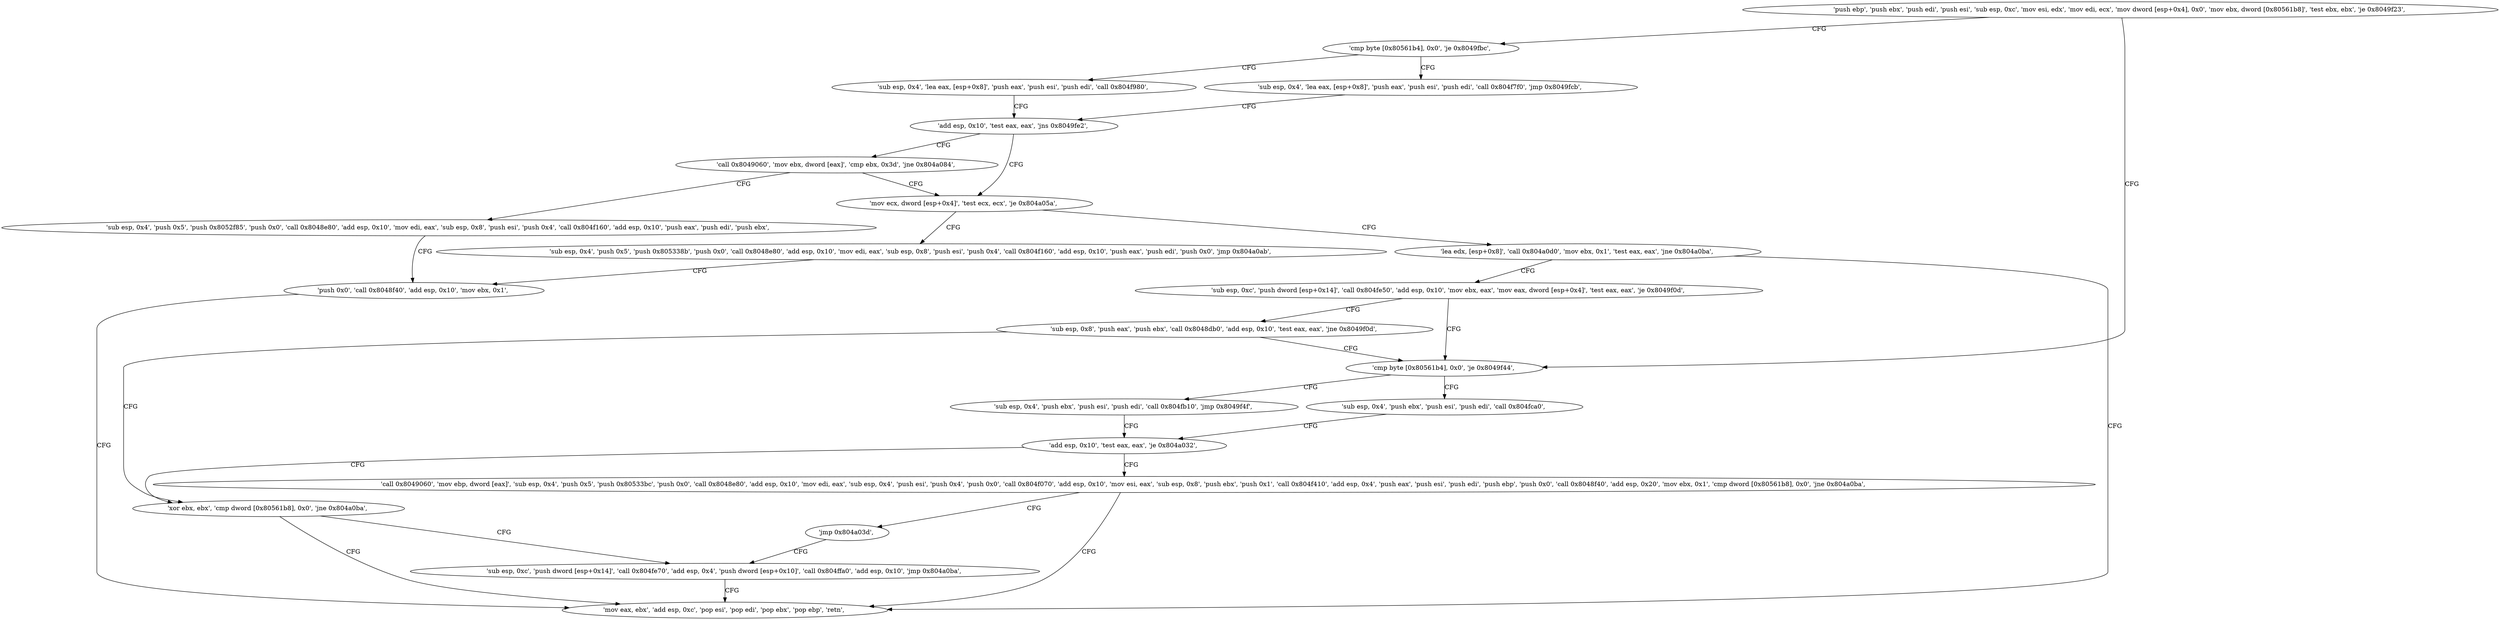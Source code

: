 digraph "func" {
"134520560" [label = "'push ebp', 'push ebx', 'push edi', 'push esi', 'sub esp, 0xc', 'mov esi, edx', 'mov edi, ecx', 'mov dword [esp+0x4], 0x0', 'mov ebx, dword [0x80561b8]', 'test ebx, ebx', 'je 0x8049f23', " ]
"134520611" [label = "'cmp byte [0x80561b4], 0x0', 'je 0x8049fbc', " ]
"134520589" [label = "'cmp byte [0x80561b4], 0x0', 'je 0x8049f44', " ]
"134520764" [label = "'sub esp, 0x4', 'lea eax, [esp+0x8]', 'push eax', 'push esi', 'push edi', 'call 0x804f980', " ]
"134520624" [label = "'sub esp, 0x4', 'lea eax, [esp+0x8]', 'push eax', 'push esi', 'push edi', 'call 0x804f7f0', 'jmp 0x8049fcb', " ]
"134520644" [label = "'sub esp, 0x4', 'push ebx', 'push esi', 'push edi', 'call 0x804fca0', " ]
"134520598" [label = "'sub esp, 0x4', 'push ebx', 'push esi', 'push edi', 'call 0x804fb10', 'jmp 0x8049f4f', " ]
"134520779" [label = "'add esp, 0x10', 'test eax, eax', 'jns 0x8049fe2', " ]
"134520655" [label = "'add esp, 0x10', 'test eax, eax', 'je 0x804a032', " ]
"134520802" [label = "'mov ecx, dword [esp+0x4]', 'test ecx, ecx', 'je 0x804a05a', " ]
"134520922" [label = "'sub esp, 0x4', 'push 0x5', 'push 0x805338b', 'push 0x0', 'call 0x8048e80', 'add esp, 0x10', 'mov edi, eax', 'sub esp, 0x8', 'push esi', 'push 0x4', 'call 0x804f160', 'add esp, 0x10', 'push eax', 'push edi', 'push 0x0', 'jmp 0x804a0ab', " ]
"134520810" [label = "'lea edx, [esp+0x8]', 'call 0x804a0d0', 'mov ebx, 0x1', 'test eax, eax', 'jne 0x804a0ba', " ]
"134520786" [label = "'call 0x8049060', 'mov ebx, dword [eax]', 'cmp ebx, 0x3d', 'jne 0x804a084', " ]
"134520964" [label = "'sub esp, 0x4', 'push 0x5', 'push 0x8052f85', 'push 0x0', 'call 0x8048e80', 'add esp, 0x10', 'mov edi, eax', 'sub esp, 0x8', 'push esi', 'push 0x4', 'call 0x804f160', 'add esp, 0x10', 'push eax', 'push edi', 'push ebx', " ]
"134520882" [label = "'xor ebx, ebx', 'cmp dword [0x80561b8], 0x0', 'jne 0x804a0ba', " ]
"134521018" [label = "'mov eax, ebx', 'add esp, 0xc', 'pop esi', 'pop edi', 'pop ebx', 'pop ebp', 'retn', " ]
"134520893" [label = "'sub esp, 0xc', 'push dword [esp+0x14]', 'call 0x804fe70', 'add esp, 0x4', 'push dword [esp+0x10]', 'call 0x804ffa0', 'add esp, 0x10', 'jmp 0x804a0ba', " ]
"134520666" [label = "'call 0x8049060', 'mov ebp, dword [eax]', 'sub esp, 0x4', 'push 0x5', 'push 0x80533bc', 'push 0x0', 'call 0x8048e80', 'add esp, 0x10', 'mov edi, eax', 'sub esp, 0x4', 'push esi', 'push 0x4', 'push 0x0', 'call 0x804f070', 'add esp, 0x10', 'mov esi, eax', 'sub esp, 0x8', 'push ebx', 'push 0x1', 'call 0x804f410', 'add esp, 0x4', 'push eax', 'push esi', 'push edi', 'push ebp', 'push 0x0', 'call 0x8048f40', 'add esp, 0x20', 'mov ebx, 0x1', 'cmp dword [0x80561b8], 0x0', 'jne 0x804a0ba', " ]
"134520759" [label = "'jmp 0x804a03d', " ]
"134521003" [label = "'push 0x0', 'call 0x8048f40', 'add esp, 0x10', 'mov ebx, 0x1', " ]
"134520832" [label = "'sub esp, 0xc', 'push dword [esp+0x14]', 'call 0x804fe50', 'add esp, 0x10', 'mov ebx, eax', 'mov eax, dword [esp+0x4]', 'test eax, eax', 'je 0x8049f0d', " ]
"134520861" [label = "'sub esp, 0x8', 'push eax', 'push ebx', 'call 0x8048db0', 'add esp, 0x10', 'test eax, eax', 'jne 0x8049f0d', " ]
"134520560" -> "134520611" [ label = "CFG" ]
"134520560" -> "134520589" [ label = "CFG" ]
"134520611" -> "134520764" [ label = "CFG" ]
"134520611" -> "134520624" [ label = "CFG" ]
"134520589" -> "134520644" [ label = "CFG" ]
"134520589" -> "134520598" [ label = "CFG" ]
"134520764" -> "134520779" [ label = "CFG" ]
"134520624" -> "134520779" [ label = "CFG" ]
"134520644" -> "134520655" [ label = "CFG" ]
"134520598" -> "134520655" [ label = "CFG" ]
"134520779" -> "134520802" [ label = "CFG" ]
"134520779" -> "134520786" [ label = "CFG" ]
"134520655" -> "134520882" [ label = "CFG" ]
"134520655" -> "134520666" [ label = "CFG" ]
"134520802" -> "134520922" [ label = "CFG" ]
"134520802" -> "134520810" [ label = "CFG" ]
"134520922" -> "134521003" [ label = "CFG" ]
"134520810" -> "134521018" [ label = "CFG" ]
"134520810" -> "134520832" [ label = "CFG" ]
"134520786" -> "134520964" [ label = "CFG" ]
"134520786" -> "134520802" [ label = "CFG" ]
"134520964" -> "134521003" [ label = "CFG" ]
"134520882" -> "134521018" [ label = "CFG" ]
"134520882" -> "134520893" [ label = "CFG" ]
"134520893" -> "134521018" [ label = "CFG" ]
"134520666" -> "134521018" [ label = "CFG" ]
"134520666" -> "134520759" [ label = "CFG" ]
"134520759" -> "134520893" [ label = "CFG" ]
"134521003" -> "134521018" [ label = "CFG" ]
"134520832" -> "134520589" [ label = "CFG" ]
"134520832" -> "134520861" [ label = "CFG" ]
"134520861" -> "134520589" [ label = "CFG" ]
"134520861" -> "134520882" [ label = "CFG" ]
}
